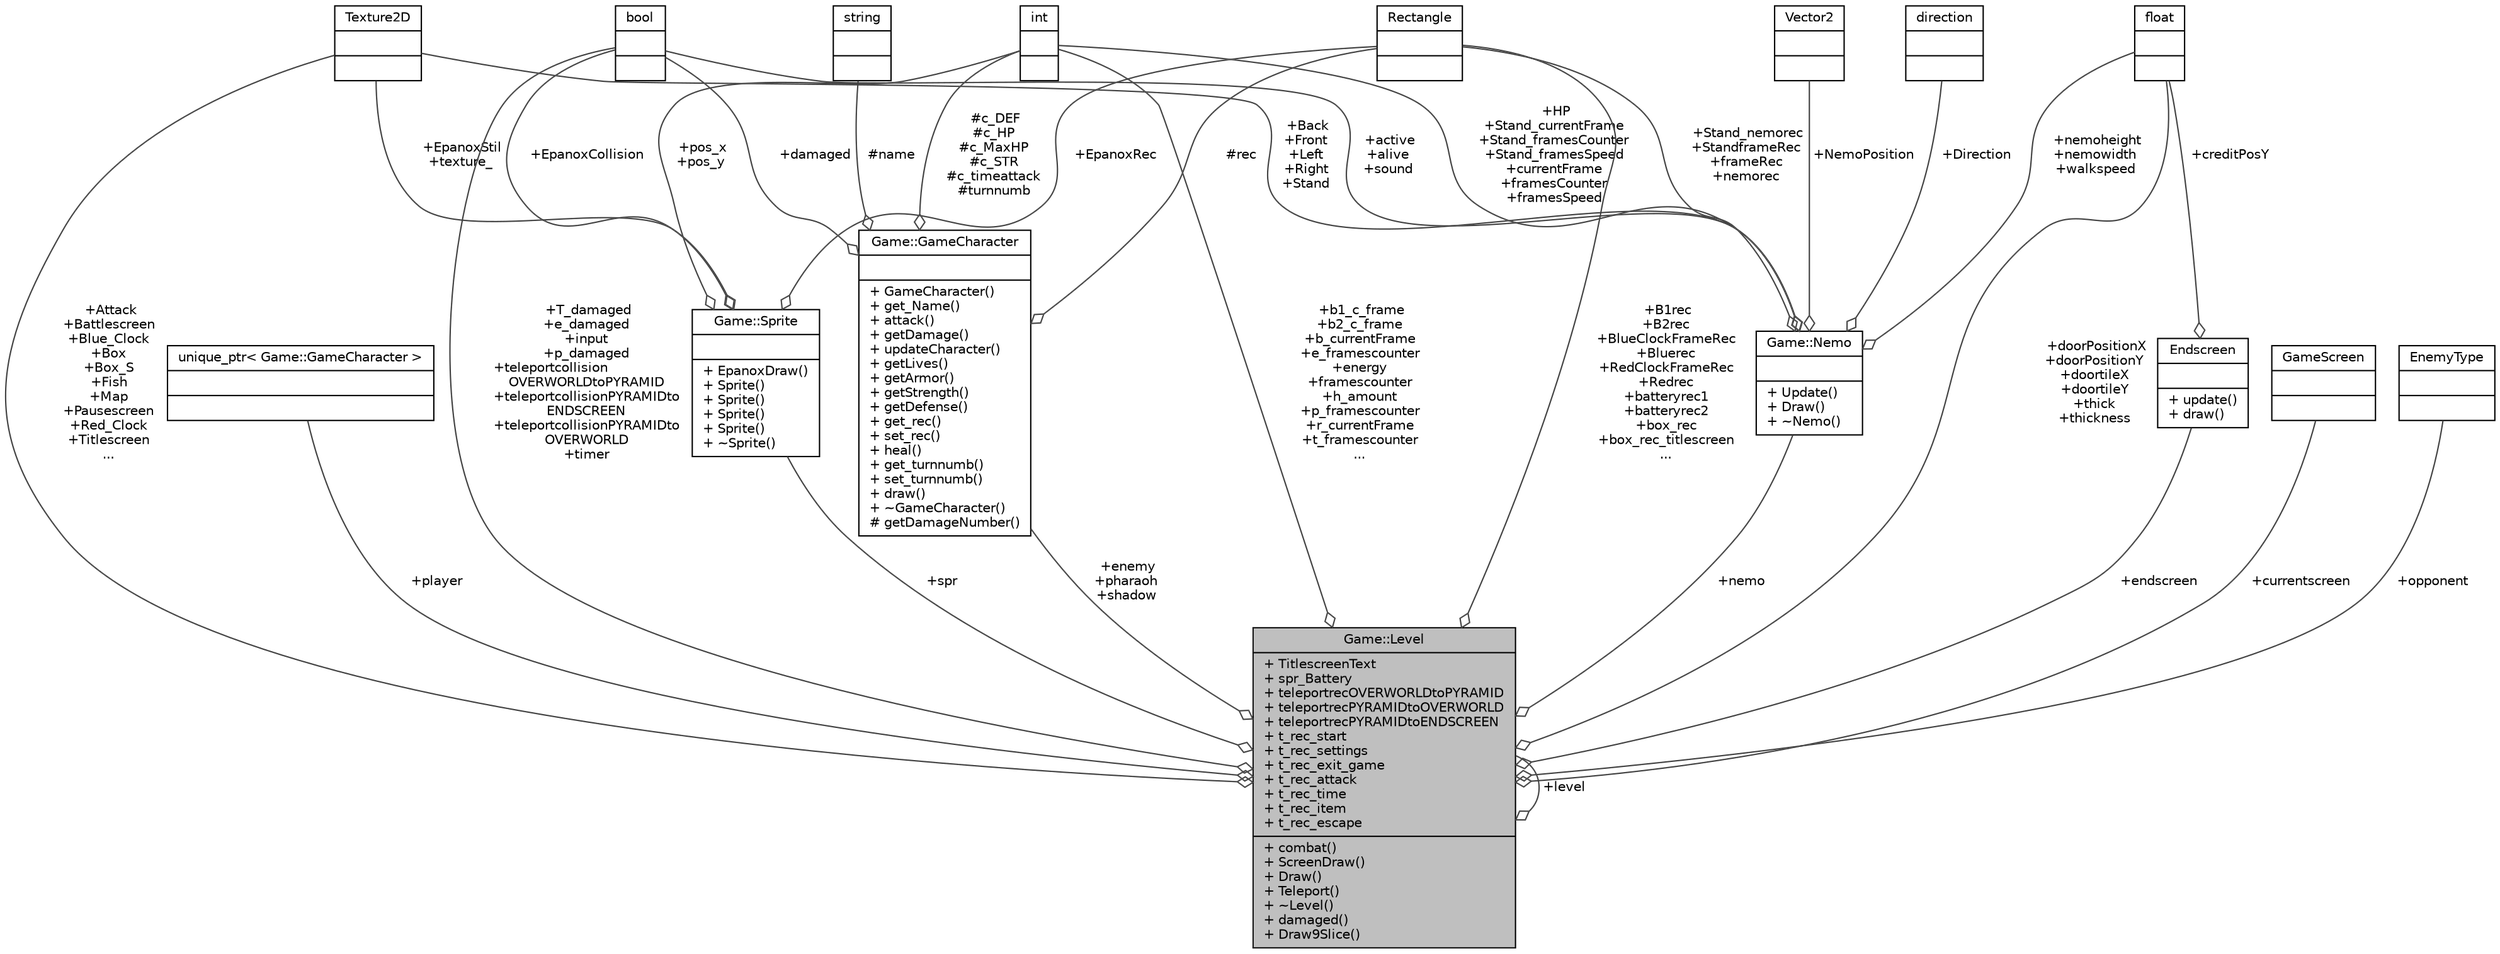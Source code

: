 digraph "Game::Level"
{
 // LATEX_PDF_SIZE
  bgcolor="transparent";
  edge [fontname="Helvetica",fontsize="10",labelfontname="Helvetica",labelfontsize="10"];
  node [fontname="Helvetica",fontsize="10",shape=record];
  Node1 [label="{Game::Level\n|+ TitlescreenText\l+ spr_Battery\l+ teleportrecOVERWORLDtoPYRAMID\l+ teleportrecPYRAMIDtoOVERWORLD\l+ teleportrecPYRAMIDtoENDSCREEN\l+ t_rec_start\l+ t_rec_settings\l+ t_rec_exit_game\l+ t_rec_attack\l+ t_rec_time\l+ t_rec_item\l+ t_rec_escape\l|+ combat()\l+ ScreenDraw()\l+ Draw()\l+ Teleport()\l+ ~Level()\l+ damaged()\l+ Draw9Slice()\l}",height=0.2,width=0.4,color="black", fillcolor="grey75", style="filled", fontcolor="black",tooltip=" "];
  Node2 -> Node1 [color="grey25",fontsize="10",style="solid",label=" +Attack\n+Battlescreen\n+Blue_Clock\n+Box\n+Box_S\n+Fish\n+Map\n+Pausescreen\n+Red_Clock\n+Titlescreen\n..." ,arrowhead="odiamond",fontname="Helvetica"];
  Node2 [label="{Texture2D\n||}",height=0.2,width=0.4,color="black",tooltip=" "];
  Node3 -> Node1 [color="grey25",fontsize="10",style="solid",label=" +player" ,arrowhead="odiamond",fontname="Helvetica"];
  Node3 [label="{unique_ptr\< Game::GameCharacter \>\n||}",height=0.2,width=0.4,color="black",tooltip=" "];
  Node4 -> Node1 [color="grey25",fontsize="10",style="solid",label=" +enemy\n+pharaoh\n+shadow" ,arrowhead="odiamond",fontname="Helvetica"];
  Node4 [label="{Game::GameCharacter\n||+ GameCharacter()\l+ get_Name()\l+ attack()\l+ getDamage()\l+ updateCharacter()\l+ getLives()\l+ getArmor()\l+ getStrength()\l+ getDefense()\l+ get_rec()\l+ set_rec()\l+ heal()\l+ get_turnnumb()\l+ set_turnnumb()\l+ draw()\l+ ~GameCharacter()\l# getDamageNumber()\l}",height=0.2,width=0.4,color="black",URL="$class_game_1_1_game_character.html",tooltip=" "];
  Node5 -> Node4 [color="grey25",fontsize="10",style="solid",label=" +damaged" ,arrowhead="odiamond",fontname="Helvetica"];
  Node5 [label="{bool\n||}",height=0.2,width=0.4,color="black",tooltip=" "];
  Node6 -> Node4 [color="grey25",fontsize="10",style="solid",label=" #c_DEF\n#c_HP\n#c_MaxHP\n#c_STR\n#c_timeattack\n#turnnumb" ,arrowhead="odiamond",fontname="Helvetica"];
  Node6 [label="{int\n||}",height=0.2,width=0.4,color="black",tooltip=" "];
  Node7 -> Node4 [color="grey25",fontsize="10",style="solid",label=" #name" ,arrowhead="odiamond",fontname="Helvetica"];
  Node7 [label="{string\n||}",height=0.2,width=0.4,color="black",tooltip=" "];
  Node8 -> Node4 [color="grey25",fontsize="10",style="solid",label=" #rec" ,arrowhead="odiamond",fontname="Helvetica"];
  Node8 [label="{Rectangle\n||}",height=0.2,width=0.4,color="black",tooltip=" "];
  Node9 -> Node1 [color="grey25",fontsize="10",style="solid",label=" +nemo" ,arrowhead="odiamond",fontname="Helvetica"];
  Node9 [label="{Game::Nemo\n||+ Update()\l+ Draw()\l+ ~Nemo()\l}",height=0.2,width=0.4,color="black",URL="$class_game_1_1_nemo.html",tooltip=" "];
  Node6 -> Node9 [color="grey25",fontsize="10",style="solid",label=" +HP\n+Stand_currentFrame\n+Stand_framesCounter\n+Stand_framesSpeed\n+currentFrame\n+framesCounter\n+framesSpeed" ,arrowhead="odiamond",fontname="Helvetica"];
  Node10 -> Node9 [color="grey25",fontsize="10",style="solid",label=" +nemoheight\n+nemowidth\n+walkspeed" ,arrowhead="odiamond",fontname="Helvetica"];
  Node10 [label="{float\n||}",height=0.2,width=0.4,color="black",tooltip=" "];
  Node11 -> Node9 [color="grey25",fontsize="10",style="solid",label=" +NemoPosition" ,arrowhead="odiamond",fontname="Helvetica"];
  Node11 [label="{Vector2\n||}",height=0.2,width=0.4,color="black",tooltip=" "];
  Node5 -> Node9 [color="grey25",fontsize="10",style="solid",label=" +active\n+alive\n+sound" ,arrowhead="odiamond",fontname="Helvetica"];
  Node12 -> Node9 [color="grey25",fontsize="10",style="solid",label=" +Direction" ,arrowhead="odiamond",fontname="Helvetica"];
  Node12 [label="{direction\n||}",height=0.2,width=0.4,color="black",tooltip=" "];
  Node2 -> Node9 [color="grey25",fontsize="10",style="solid",label=" +Back\n+Front\n+Left\n+Right\n+Stand" ,arrowhead="odiamond",fontname="Helvetica"];
  Node8 -> Node9 [color="grey25",fontsize="10",style="solid",label=" +Stand_nemorec\n+StandframeRec\n+frameRec\n+nemorec" ,arrowhead="odiamond",fontname="Helvetica"];
  Node6 -> Node1 [color="grey25",fontsize="10",style="solid",label=" +b1_c_frame\n+b2_c_frame\n+b_currentFrame\n+e_framescounter\n+energy\n+framescounter\n+h_amount\n+p_framescounter\n+r_currentFrame\n+t_framescounter\n..." ,arrowhead="odiamond",fontname="Helvetica"];
  Node8 -> Node1 [color="grey25",fontsize="10",style="solid",label=" +B1rec\n+B2rec\n+BlueClockFrameRec\n+Bluerec\n+RedClockFrameRec\n+Redrec\n+batteryrec1\n+batteryrec2\n+box_rec\n+box_rec_titlescreen\n..." ,arrowhead="odiamond",fontname="Helvetica"];
  Node1 -> Node1 [color="grey25",fontsize="10",style="solid",label=" +level" ,arrowhead="odiamond",fontname="Helvetica"];
  Node13 -> Node1 [color="grey25",fontsize="10",style="solid",label=" +spr" ,arrowhead="odiamond",fontname="Helvetica"];
  Node13 [label="{Game::Sprite\n||+ EpanoxDraw()\l+ Sprite()\l+ Sprite()\l+ Sprite()\l+ Sprite()\l+ ~Sprite()\l}",height=0.2,width=0.4,color="black",URL="$class_game_1_1_sprite.html",tooltip=" "];
  Node6 -> Node13 [color="grey25",fontsize="10",style="solid",label=" +pos_x\n+pos_y" ,arrowhead="odiamond",fontname="Helvetica"];
  Node2 -> Node13 [color="grey25",fontsize="10",style="solid",label=" +EpanoxStil\n+texture_" ,arrowhead="odiamond",fontname="Helvetica"];
  Node8 -> Node13 [color="grey25",fontsize="10",style="solid",label=" +EpanoxRec" ,arrowhead="odiamond",fontname="Helvetica"];
  Node5 -> Node13 [color="grey25",fontsize="10",style="solid",label=" +EpanoxCollision" ,arrowhead="odiamond",fontname="Helvetica"];
  Node14 -> Node1 [color="grey25",fontsize="10",style="solid",label=" +endscreen" ,arrowhead="odiamond",fontname="Helvetica"];
  Node14 [label="{Endscreen\n||+ update()\l+ draw()\l}",height=0.2,width=0.4,color="black",URL="$class_endscreen.html",tooltip=" "];
  Node10 -> Node14 [color="grey25",fontsize="10",style="solid",label=" +creditPosY" ,arrowhead="odiamond",fontname="Helvetica"];
  Node5 -> Node1 [color="grey25",fontsize="10",style="solid",label=" +T_damaged\n+e_damaged\n+input\n+p_damaged\n+teleportcollision\lOVERWORLDtoPYRAMID\n+teleportcollisionPYRAMIDto\lENDSCREEN\n+teleportcollisionPYRAMIDto\lOVERWORLD\n+timer" ,arrowhead="odiamond",fontname="Helvetica"];
  Node10 -> Node1 [color="grey25",fontsize="10",style="solid",label=" +doorPositionX\n+doorPositionY\n+doortileX\n+doortileY\n+thick\n+thickness" ,arrowhead="odiamond",fontname="Helvetica"];
  Node15 -> Node1 [color="grey25",fontsize="10",style="solid",label=" +currentscreen" ,arrowhead="odiamond",fontname="Helvetica"];
  Node15 [label="{GameScreen\n||}",height=0.2,width=0.4,color="black",tooltip=" "];
  Node16 -> Node1 [color="grey25",fontsize="10",style="solid",label=" +opponent" ,arrowhead="odiamond",fontname="Helvetica"];
  Node16 [label="{EnemyType\n||}",height=0.2,width=0.4,color="black",tooltip=" "];
}
